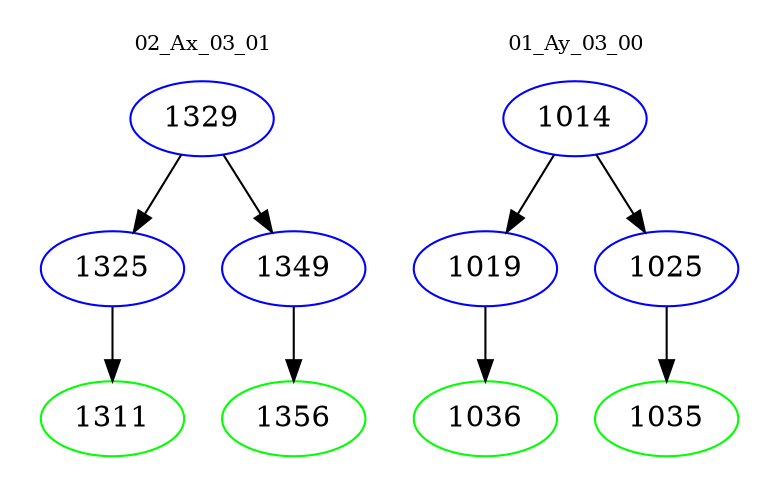 digraph{
subgraph cluster_0 {
color = white
label = "02_Ax_03_01";
fontsize=10;
T0_1329 [label="1329", color="blue"]
T0_1329 -> T0_1325 [color="black"]
T0_1325 [label="1325", color="blue"]
T0_1325 -> T0_1311 [color="black"]
T0_1311 [label="1311", color="green"]
T0_1329 -> T0_1349 [color="black"]
T0_1349 [label="1349", color="blue"]
T0_1349 -> T0_1356 [color="black"]
T0_1356 [label="1356", color="green"]
}
subgraph cluster_1 {
color = white
label = "01_Ay_03_00";
fontsize=10;
T1_1014 [label="1014", color="blue"]
T1_1014 -> T1_1019 [color="black"]
T1_1019 [label="1019", color="blue"]
T1_1019 -> T1_1036 [color="black"]
T1_1036 [label="1036", color="green"]
T1_1014 -> T1_1025 [color="black"]
T1_1025 [label="1025", color="blue"]
T1_1025 -> T1_1035 [color="black"]
T1_1035 [label="1035", color="green"]
}
}
